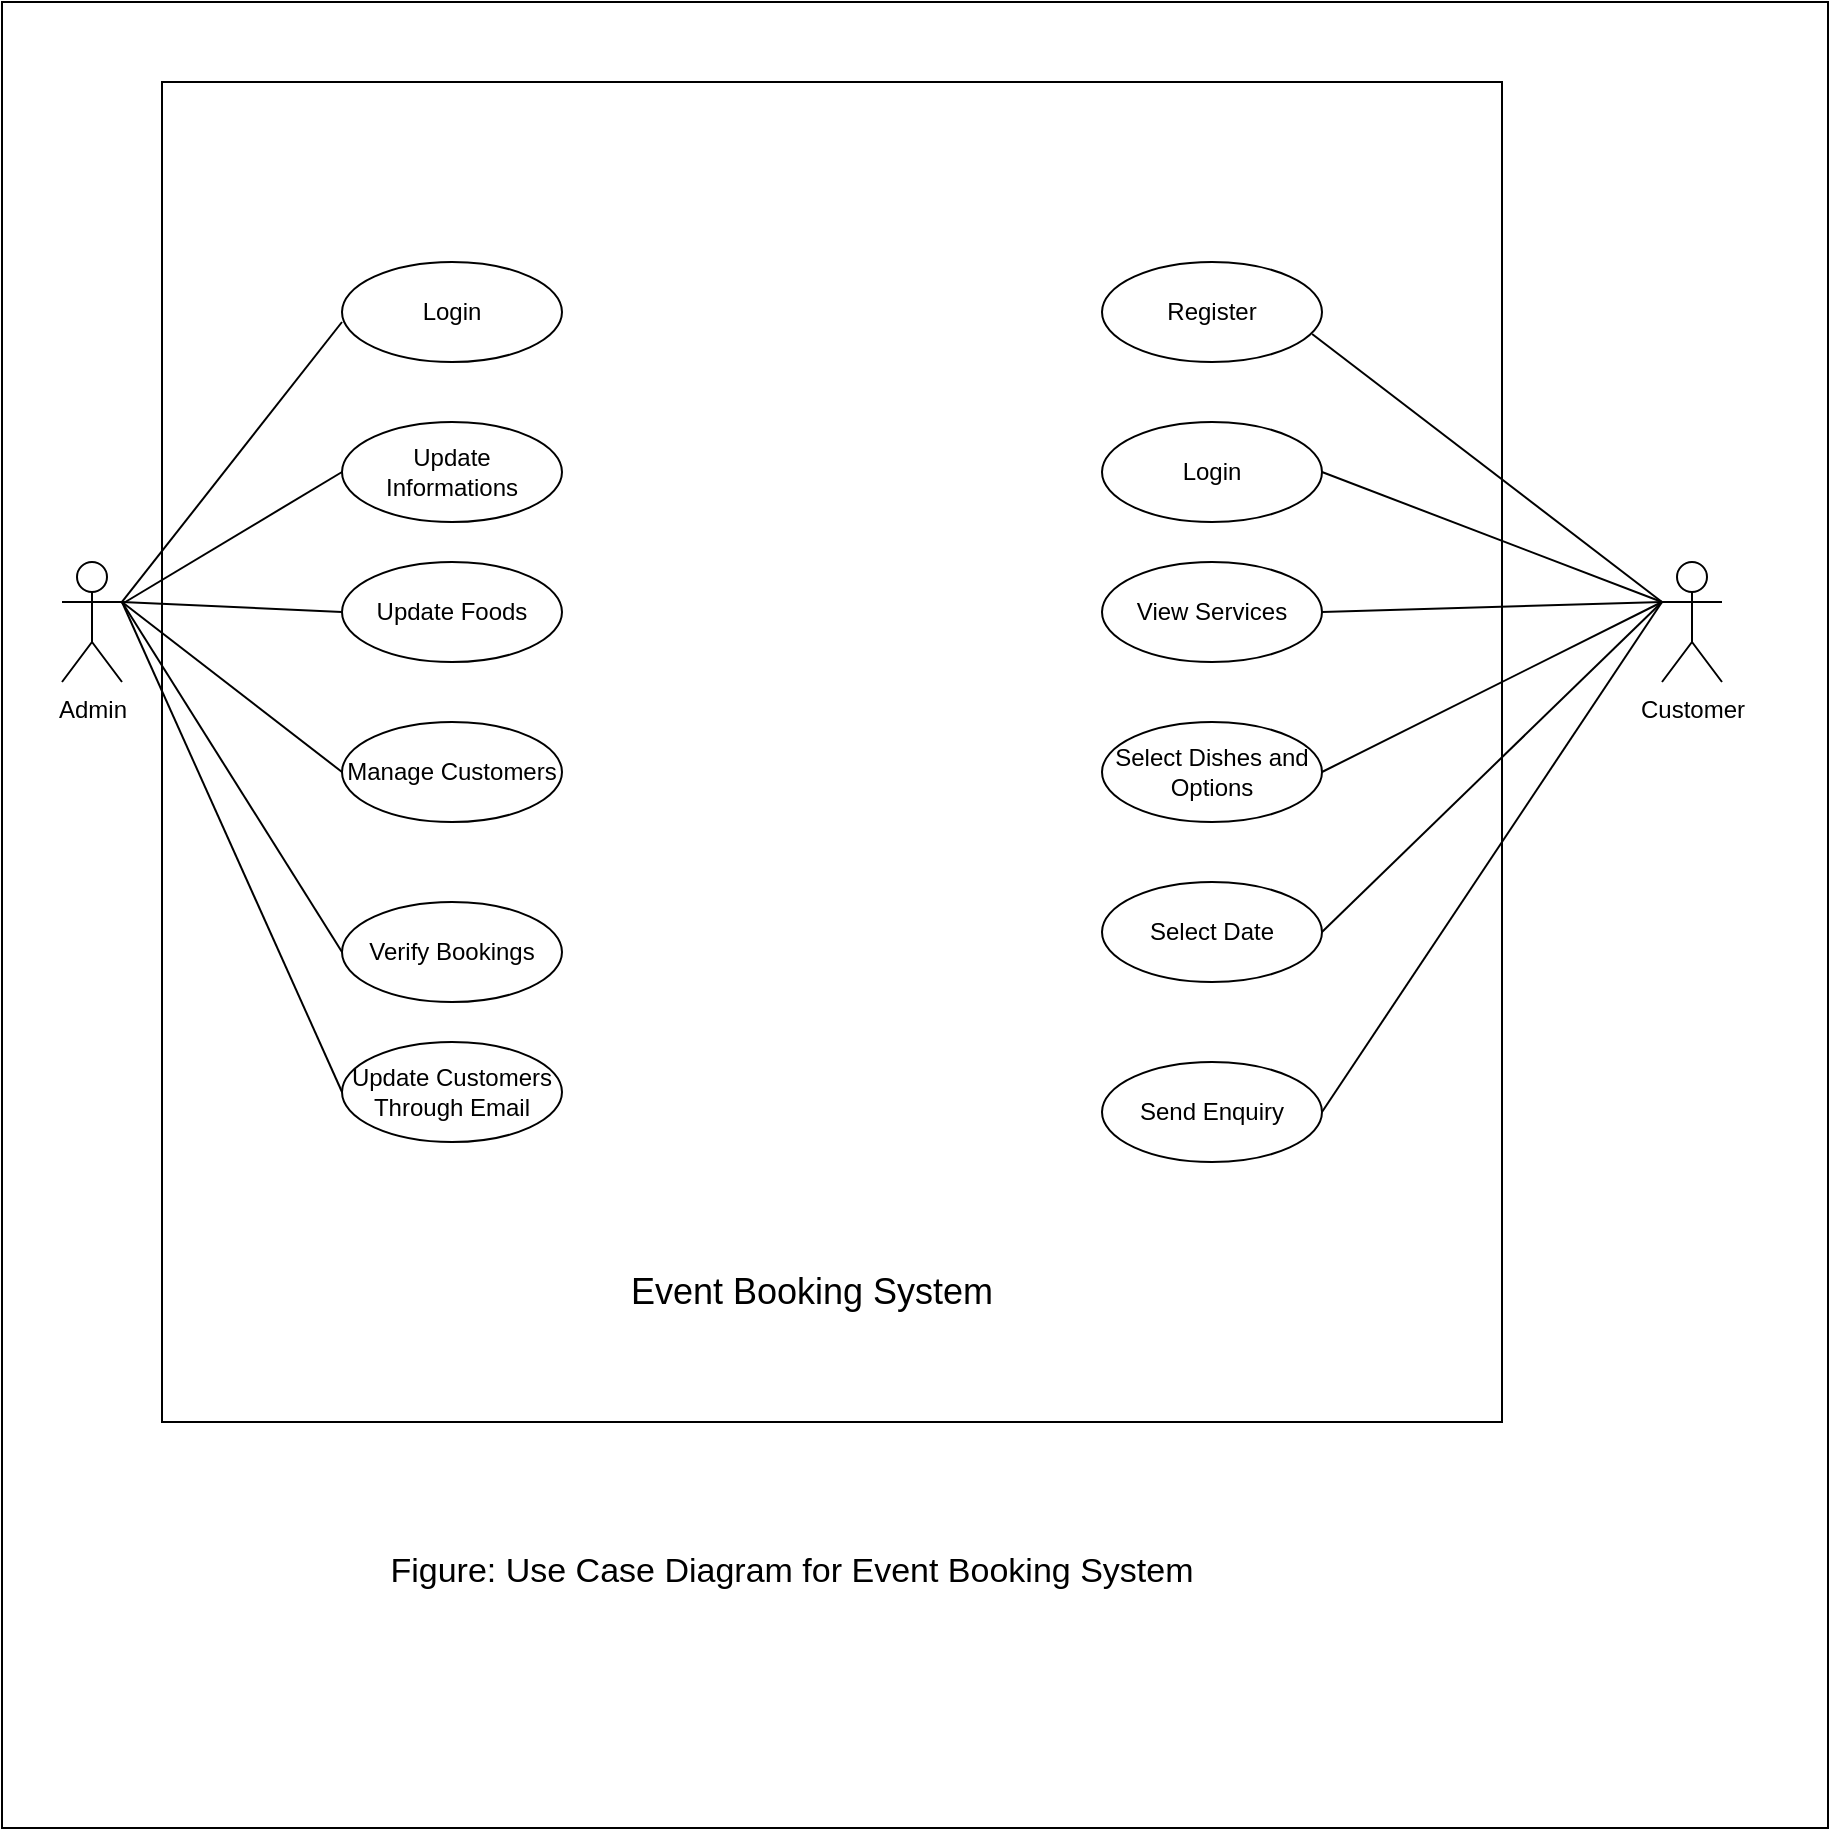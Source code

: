 <mxfile version="26.0.16">
  <diagram name="Page-1" id="0L_TEaUMbD_EV7E5SB6z">
    <mxGraphModel dx="2074" dy="1138" grid="1" gridSize="10" guides="1" tooltips="1" connect="1" arrows="1" fold="1" page="1" pageScale="1" pageWidth="850" pageHeight="1100" math="0" shadow="0">
      <root>
        <mxCell id="0" />
        <mxCell id="1" parent="0" />
        <mxCell id="zvDiYdo8V9AneKtwnTbf-1" value="" style="whiteSpace=wrap;html=1;aspect=fixed;" vertex="1" parent="1">
          <mxGeometry x="30" y="140" width="913" height="913" as="geometry" />
        </mxCell>
        <mxCell id="zvDiYdo8V9AneKtwnTbf-42" value="" style="whiteSpace=wrap;html=1;aspect=fixed;" vertex="1" parent="1">
          <mxGeometry x="110" y="180" width="670" height="670" as="geometry" />
        </mxCell>
        <mxCell id="zvDiYdo8V9AneKtwnTbf-6" value="Admin" style="shape=umlActor;verticalLabelPosition=bottom;verticalAlign=top;html=1;outlineConnect=0;" vertex="1" parent="1">
          <mxGeometry x="60" y="420" width="30" height="60" as="geometry" />
        </mxCell>
        <mxCell id="zvDiYdo8V9AneKtwnTbf-7" value="Customer" style="shape=umlActor;verticalLabelPosition=bottom;verticalAlign=top;html=1;outlineConnect=0;" vertex="1" parent="1">
          <mxGeometry x="860" y="420" width="30" height="60" as="geometry" />
        </mxCell>
        <mxCell id="zvDiYdo8V9AneKtwnTbf-8" value="Login" style="ellipse;whiteSpace=wrap;html=1;" vertex="1" parent="1">
          <mxGeometry x="200" y="270" width="110" height="50" as="geometry" />
        </mxCell>
        <mxCell id="zvDiYdo8V9AneKtwnTbf-9" value="Update Informations" style="ellipse;whiteSpace=wrap;html=1;" vertex="1" parent="1">
          <mxGeometry x="200" y="350" width="110" height="50" as="geometry" />
        </mxCell>
        <mxCell id="zvDiYdo8V9AneKtwnTbf-10" value="Update Foods" style="ellipse;whiteSpace=wrap;html=1;" vertex="1" parent="1">
          <mxGeometry x="200" y="420" width="110" height="50" as="geometry" />
        </mxCell>
        <mxCell id="zvDiYdo8V9AneKtwnTbf-11" value="Manage Customers" style="ellipse;whiteSpace=wrap;html=1;" vertex="1" parent="1">
          <mxGeometry x="200" y="500" width="110" height="50" as="geometry" />
        </mxCell>
        <mxCell id="zvDiYdo8V9AneKtwnTbf-12" value="Verify Bookings" style="ellipse;whiteSpace=wrap;html=1;" vertex="1" parent="1">
          <mxGeometry x="200" y="590" width="110" height="50" as="geometry" />
        </mxCell>
        <mxCell id="zvDiYdo8V9AneKtwnTbf-16" value="Update Customers Through Email" style="ellipse;whiteSpace=wrap;html=1;" vertex="1" parent="1">
          <mxGeometry x="200" y="660" width="110" height="50" as="geometry" />
        </mxCell>
        <mxCell id="zvDiYdo8V9AneKtwnTbf-19" value="" style="endArrow=none;html=1;rounded=0;exitX=1;exitY=0.333;exitDx=0;exitDy=0;exitPerimeter=0;" edge="1" parent="1" source="zvDiYdo8V9AneKtwnTbf-6">
          <mxGeometry width="50" height="50" relative="1" as="geometry">
            <mxPoint x="150" y="350" as="sourcePoint" />
            <mxPoint x="200" y="300" as="targetPoint" />
          </mxGeometry>
        </mxCell>
        <mxCell id="zvDiYdo8V9AneKtwnTbf-20" value="" style="endArrow=none;html=1;rounded=0;entryX=0;entryY=0.5;entryDx=0;entryDy=0;" edge="1" parent="1" source="zvDiYdo8V9AneKtwnTbf-6" target="zvDiYdo8V9AneKtwnTbf-9">
          <mxGeometry width="50" height="50" relative="1" as="geometry">
            <mxPoint x="100" y="450" as="sourcePoint" />
            <mxPoint x="210" y="310" as="targetPoint" />
          </mxGeometry>
        </mxCell>
        <mxCell id="zvDiYdo8V9AneKtwnTbf-21" value="" style="endArrow=none;html=1;rounded=0;entryX=0;entryY=0.5;entryDx=0;entryDy=0;" edge="1" parent="1" target="zvDiYdo8V9AneKtwnTbf-10">
          <mxGeometry width="50" height="50" relative="1" as="geometry">
            <mxPoint x="90" y="440" as="sourcePoint" />
            <mxPoint x="210" y="385" as="targetPoint" />
          </mxGeometry>
        </mxCell>
        <mxCell id="zvDiYdo8V9AneKtwnTbf-23" value="" style="endArrow=none;html=1;rounded=0;entryX=0;entryY=0.5;entryDx=0;entryDy=0;exitX=1;exitY=0.333;exitDx=0;exitDy=0;exitPerimeter=0;" edge="1" parent="1" source="zvDiYdo8V9AneKtwnTbf-6" target="zvDiYdo8V9AneKtwnTbf-11">
          <mxGeometry width="50" height="50" relative="1" as="geometry">
            <mxPoint x="100" y="450" as="sourcePoint" />
            <mxPoint x="210" y="455" as="targetPoint" />
          </mxGeometry>
        </mxCell>
        <mxCell id="zvDiYdo8V9AneKtwnTbf-25" value="" style="endArrow=none;html=1;rounded=0;entryX=0;entryY=0.5;entryDx=0;entryDy=0;exitX=1;exitY=0.333;exitDx=0;exitDy=0;exitPerimeter=0;" edge="1" parent="1" source="zvDiYdo8V9AneKtwnTbf-6" target="zvDiYdo8V9AneKtwnTbf-12">
          <mxGeometry width="50" height="50" relative="1" as="geometry">
            <mxPoint x="100" y="450" as="sourcePoint" />
            <mxPoint x="210" y="535" as="targetPoint" />
          </mxGeometry>
        </mxCell>
        <mxCell id="zvDiYdo8V9AneKtwnTbf-26" value="" style="endArrow=none;html=1;rounded=0;entryX=0;entryY=0.5;entryDx=0;entryDy=0;" edge="1" parent="1" target="zvDiYdo8V9AneKtwnTbf-16">
          <mxGeometry width="50" height="50" relative="1" as="geometry">
            <mxPoint x="90" y="440" as="sourcePoint" />
            <mxPoint x="210" y="625" as="targetPoint" />
          </mxGeometry>
        </mxCell>
        <mxCell id="zvDiYdo8V9AneKtwnTbf-27" value="Register" style="ellipse;whiteSpace=wrap;html=1;" vertex="1" parent="1">
          <mxGeometry x="580" y="270" width="110" height="50" as="geometry" />
        </mxCell>
        <mxCell id="zvDiYdo8V9AneKtwnTbf-28" value="Login" style="ellipse;whiteSpace=wrap;html=1;" vertex="1" parent="1">
          <mxGeometry x="580" y="350" width="110" height="50" as="geometry" />
        </mxCell>
        <mxCell id="zvDiYdo8V9AneKtwnTbf-29" value="View Services" style="ellipse;whiteSpace=wrap;html=1;" vertex="1" parent="1">
          <mxGeometry x="580" y="420" width="110" height="50" as="geometry" />
        </mxCell>
        <mxCell id="zvDiYdo8V9AneKtwnTbf-30" value="Select Dishes and Options" style="ellipse;whiteSpace=wrap;html=1;" vertex="1" parent="1">
          <mxGeometry x="580" y="500" width="110" height="50" as="geometry" />
        </mxCell>
        <mxCell id="zvDiYdo8V9AneKtwnTbf-31" value="Select Date" style="ellipse;whiteSpace=wrap;html=1;" vertex="1" parent="1">
          <mxGeometry x="580" y="580" width="110" height="50" as="geometry" />
        </mxCell>
        <mxCell id="zvDiYdo8V9AneKtwnTbf-32" value="Send Enquiry" style="ellipse;whiteSpace=wrap;html=1;" vertex="1" parent="1">
          <mxGeometry x="580" y="670" width="110" height="50" as="geometry" />
        </mxCell>
        <mxCell id="zvDiYdo8V9AneKtwnTbf-35" value="" style="endArrow=none;html=1;rounded=0;entryX=0;entryY=0.333;entryDx=0;entryDy=0;entryPerimeter=0;exitX=0.955;exitY=0.72;exitDx=0;exitDy=0;exitPerimeter=0;" edge="1" parent="1" source="zvDiYdo8V9AneKtwnTbf-27" target="zvDiYdo8V9AneKtwnTbf-7">
          <mxGeometry width="50" height="50" relative="1" as="geometry">
            <mxPoint x="400" y="610" as="sourcePoint" />
            <mxPoint x="450" y="560" as="targetPoint" />
          </mxGeometry>
        </mxCell>
        <mxCell id="zvDiYdo8V9AneKtwnTbf-36" value="" style="endArrow=none;html=1;rounded=0;exitX=1;exitY=0.5;exitDx=0;exitDy=0;" edge="1" parent="1" source="zvDiYdo8V9AneKtwnTbf-28">
          <mxGeometry width="50" height="50" relative="1" as="geometry">
            <mxPoint x="695" y="316" as="sourcePoint" />
            <mxPoint x="860" y="440" as="targetPoint" />
          </mxGeometry>
        </mxCell>
        <mxCell id="zvDiYdo8V9AneKtwnTbf-37" value="" style="endArrow=none;html=1;rounded=0;exitX=1;exitY=0.5;exitDx=0;exitDy=0;" edge="1" parent="1" source="zvDiYdo8V9AneKtwnTbf-29">
          <mxGeometry width="50" height="50" relative="1" as="geometry">
            <mxPoint x="700" y="385" as="sourcePoint" />
            <mxPoint x="860" y="440" as="targetPoint" />
          </mxGeometry>
        </mxCell>
        <mxCell id="zvDiYdo8V9AneKtwnTbf-39" value="" style="endArrow=none;html=1;rounded=0;exitX=1;exitY=0.5;exitDx=0;exitDy=0;" edge="1" parent="1" source="zvDiYdo8V9AneKtwnTbf-30">
          <mxGeometry width="50" height="50" relative="1" as="geometry">
            <mxPoint x="700" y="455" as="sourcePoint" />
            <mxPoint x="860" y="440" as="targetPoint" />
          </mxGeometry>
        </mxCell>
        <mxCell id="zvDiYdo8V9AneKtwnTbf-40" value="" style="endArrow=none;html=1;rounded=0;exitX=1;exitY=0.5;exitDx=0;exitDy=0;" edge="1" parent="1" source="zvDiYdo8V9AneKtwnTbf-31">
          <mxGeometry width="50" height="50" relative="1" as="geometry">
            <mxPoint x="700" y="535" as="sourcePoint" />
            <mxPoint x="860" y="440" as="targetPoint" />
          </mxGeometry>
        </mxCell>
        <mxCell id="zvDiYdo8V9AneKtwnTbf-41" value="" style="endArrow=none;html=1;rounded=0;exitX=1;exitY=0.5;exitDx=0;exitDy=0;" edge="1" parent="1" source="zvDiYdo8V9AneKtwnTbf-32">
          <mxGeometry width="50" height="50" relative="1" as="geometry">
            <mxPoint x="700" y="615" as="sourcePoint" />
            <mxPoint x="860" y="440" as="targetPoint" />
          </mxGeometry>
        </mxCell>
        <mxCell id="zvDiYdo8V9AneKtwnTbf-43" value="&lt;font style=&quot;font-size: 18px;&quot;&gt;Event Booking System&lt;/font&gt;" style="text;html=1;align=center;verticalAlign=middle;whiteSpace=wrap;rounded=0;" vertex="1" parent="1">
          <mxGeometry x="300" y="760" width="270" height="50" as="geometry" />
        </mxCell>
        <mxCell id="zvDiYdo8V9AneKtwnTbf-44" value="&lt;font style=&quot;font-size: 17px;&quot;&gt;Figure: Use Case Diagram for Event Booking System&lt;/font&gt;" style="text;html=1;align=center;verticalAlign=middle;whiteSpace=wrap;rounded=0;" vertex="1" parent="1">
          <mxGeometry x="190" y="910" width="470" height="30" as="geometry" />
        </mxCell>
      </root>
    </mxGraphModel>
  </diagram>
</mxfile>
